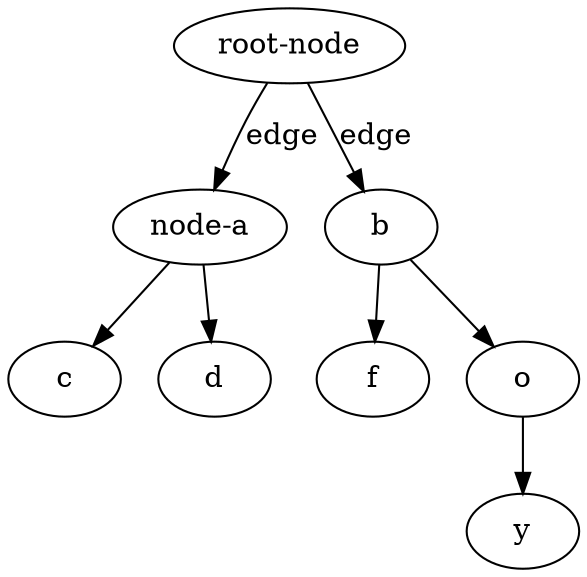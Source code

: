 digraph TrieTree {
  root [label="root-node"];
  a [label= "node-a" ];
  b;
  c;
  d;
  f;
  o;
  y;  
  root->a [label="edge"];
  root->b [label="edge"];
  a -> c;
  a -> d;
  b -> o;
  b->f;
  o->y;
}